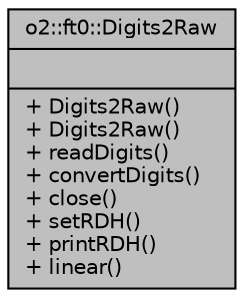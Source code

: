 digraph "o2::ft0::Digits2Raw"
{
 // INTERACTIVE_SVG=YES
  bgcolor="transparent";
  edge [fontname="Helvetica",fontsize="10",labelfontname="Helvetica",labelfontsize="10"];
  node [fontname="Helvetica",fontsize="10",shape=record];
  Node1 [label="{o2::ft0::Digits2Raw\n||+ Digits2Raw()\l+ Digits2Raw()\l+ readDigits()\l+ convertDigits()\l+ close()\l+ setRDH()\l+ printRDH()\l+ linear()\l}",height=0.2,width=0.4,color="black", fillcolor="grey75", style="filled", fontcolor="black"];
}
